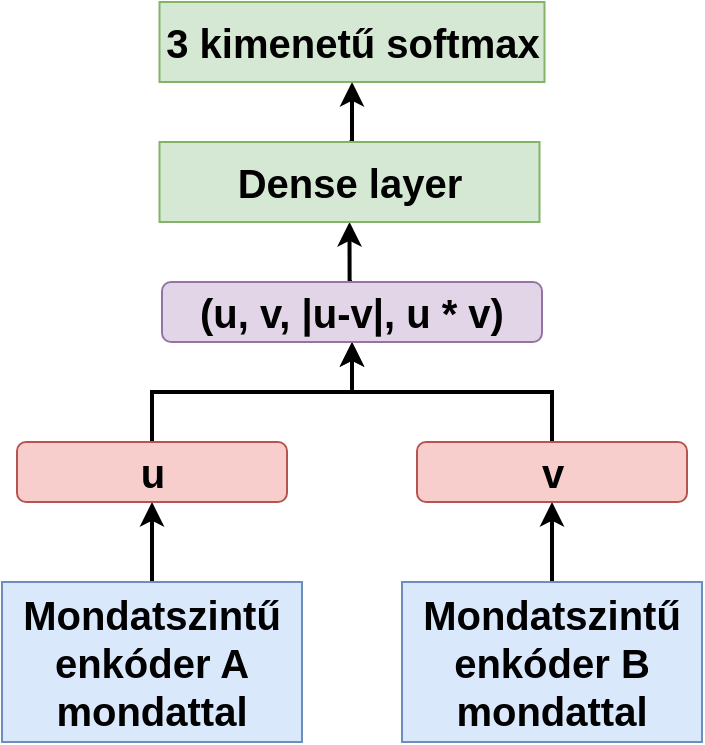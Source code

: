 <mxfile version="12.9.11" type="device"><diagram id="q8iaakpp_15kGNAuY6v7" name="Page-1"><mxGraphModel dx="1361" dy="810" grid="1" gridSize="10" guides="1" tooltips="1" connect="1" arrows="1" fold="1" page="1" pageScale="1" pageWidth="850" pageHeight="1100" math="0" shadow="0"><root><mxCell id="0"/><mxCell id="1" parent="0"/><mxCell id="pf5jst6D-omWymaYXNzO-10" style="edgeStyle=orthogonalEdgeStyle;rounded=0;orthogonalLoop=1;jettySize=auto;html=1;exitX=0.5;exitY=0;exitDx=0;exitDy=0;entryX=0.5;entryY=1;entryDx=0;entryDy=0;strokeWidth=2;" edge="1" parent="1" source="pf5jst6D-omWymaYXNzO-1" target="pf5jst6D-omWymaYXNzO-3"><mxGeometry relative="1" as="geometry"/></mxCell><mxCell id="pf5jst6D-omWymaYXNzO-1" value="&lt;b&gt;&lt;font style=&quot;font-size: 20px&quot;&gt;Mondatszintű enkóder A mondattal&lt;/font&gt;&lt;/b&gt;" style="rounded=0;whiteSpace=wrap;html=1;fillColor=#dae8fc;strokeColor=#6c8ebf;" vertex="1" parent="1"><mxGeometry x="200" y="360" width="150" height="80" as="geometry"/></mxCell><mxCell id="pf5jst6D-omWymaYXNzO-11" style="edgeStyle=orthogonalEdgeStyle;rounded=0;orthogonalLoop=1;jettySize=auto;html=1;exitX=0.5;exitY=0;exitDx=0;exitDy=0;entryX=0.5;entryY=1;entryDx=0;entryDy=0;strokeWidth=2;" edge="1" parent="1" source="pf5jst6D-omWymaYXNzO-2" target="pf5jst6D-omWymaYXNzO-4"><mxGeometry relative="1" as="geometry"/></mxCell><mxCell id="pf5jst6D-omWymaYXNzO-2" value="&lt;b&gt;&lt;font style=&quot;font-size: 20px&quot;&gt;Mondatszintű enkóder B mondattal&lt;br&gt;&lt;/font&gt;&lt;/b&gt;" style="rounded=0;whiteSpace=wrap;html=1;fillColor=#dae8fc;strokeColor=#6c8ebf;" vertex="1" parent="1"><mxGeometry x="400" y="360" width="150" height="80" as="geometry"/></mxCell><mxCell id="pf5jst6D-omWymaYXNzO-12" style="edgeStyle=orthogonalEdgeStyle;rounded=0;orthogonalLoop=1;jettySize=auto;html=1;exitX=0.5;exitY=0;exitDx=0;exitDy=0;strokeWidth=2;" edge="1" parent="1" source="pf5jst6D-omWymaYXNzO-3" target="pf5jst6D-omWymaYXNzO-5"><mxGeometry relative="1" as="geometry"/></mxCell><mxCell id="pf5jst6D-omWymaYXNzO-3" value="&lt;font style=&quot;font-size: 20px&quot;&gt;&lt;b&gt;u&lt;/b&gt;&lt;/font&gt;" style="rounded=1;whiteSpace=wrap;html=1;fillColor=#f8cecc;strokeColor=#b85450;" vertex="1" parent="1"><mxGeometry x="207.5" y="290" width="135" height="30" as="geometry"/></mxCell><mxCell id="pf5jst6D-omWymaYXNzO-17" style="edgeStyle=orthogonalEdgeStyle;rounded=0;orthogonalLoop=1;jettySize=auto;html=1;exitX=0.5;exitY=0;exitDx=0;exitDy=0;entryX=0.5;entryY=1;entryDx=0;entryDy=0;strokeWidth=2;" edge="1" parent="1" source="pf5jst6D-omWymaYXNzO-4" target="pf5jst6D-omWymaYXNzO-5"><mxGeometry relative="1" as="geometry"/></mxCell><mxCell id="pf5jst6D-omWymaYXNzO-4" value="&lt;b&gt;&lt;font style=&quot;font-size: 20px&quot;&gt;v&lt;/font&gt;&lt;/b&gt;" style="rounded=1;whiteSpace=wrap;html=1;fillColor=#f8cecc;strokeColor=#b85450;" vertex="1" parent="1"><mxGeometry x="407.5" y="290" width="135" height="30" as="geometry"/></mxCell><mxCell id="pf5jst6D-omWymaYXNzO-14" style="edgeStyle=orthogonalEdgeStyle;rounded=0;orthogonalLoop=1;jettySize=auto;html=1;exitX=0.5;exitY=0;exitDx=0;exitDy=0;entryX=0.5;entryY=1;entryDx=0;entryDy=0;strokeWidth=2;" edge="1" parent="1" source="pf5jst6D-omWymaYXNzO-5" target="pf5jst6D-omWymaYXNzO-6"><mxGeometry relative="1" as="geometry"/></mxCell><mxCell id="pf5jst6D-omWymaYXNzO-5" value="&lt;b&gt;&lt;font style=&quot;font-size: 20px&quot;&gt;(u, v, |u-v|, u * v)&lt;br&gt;&lt;/font&gt;&lt;/b&gt;" style="rounded=1;whiteSpace=wrap;html=1;fillColor=#e1d5e7;strokeColor=#9673a6;" vertex="1" parent="1"><mxGeometry x="280" y="210" width="190" height="30" as="geometry"/></mxCell><mxCell id="pf5jst6D-omWymaYXNzO-16" style="edgeStyle=orthogonalEdgeStyle;rounded=0;orthogonalLoop=1;jettySize=auto;html=1;exitX=0.5;exitY=0;exitDx=0;exitDy=0;entryX=0.5;entryY=1;entryDx=0;entryDy=0;strokeWidth=2;" edge="1" parent="1" source="pf5jst6D-omWymaYXNzO-6" target="pf5jst6D-omWymaYXNzO-8"><mxGeometry relative="1" as="geometry"/></mxCell><mxCell id="pf5jst6D-omWymaYXNzO-6" value="&lt;font style=&quot;font-size: 20px&quot;&gt;&lt;b&gt;Dense layer&lt;br&gt;&lt;/b&gt;&lt;/font&gt;" style="rounded=0;whiteSpace=wrap;html=1;fillColor=#d5e8d4;strokeColor=#82b366;" vertex="1" parent="1"><mxGeometry x="278.75" y="140" width="190" height="40" as="geometry"/></mxCell><mxCell id="pf5jst6D-omWymaYXNzO-8" value="&lt;b&gt;&lt;font style=&quot;font-size: 20px&quot;&gt;3 kimenetű softmax&lt;br&gt;&lt;/font&gt;&lt;/b&gt;" style="rounded=0;whiteSpace=wrap;html=1;fillColor=#d5e8d4;strokeColor=#82b366;" vertex="1" parent="1"><mxGeometry x="278.75" y="70" width="192.5" height="40" as="geometry"/></mxCell></root></mxGraphModel></diagram></mxfile>